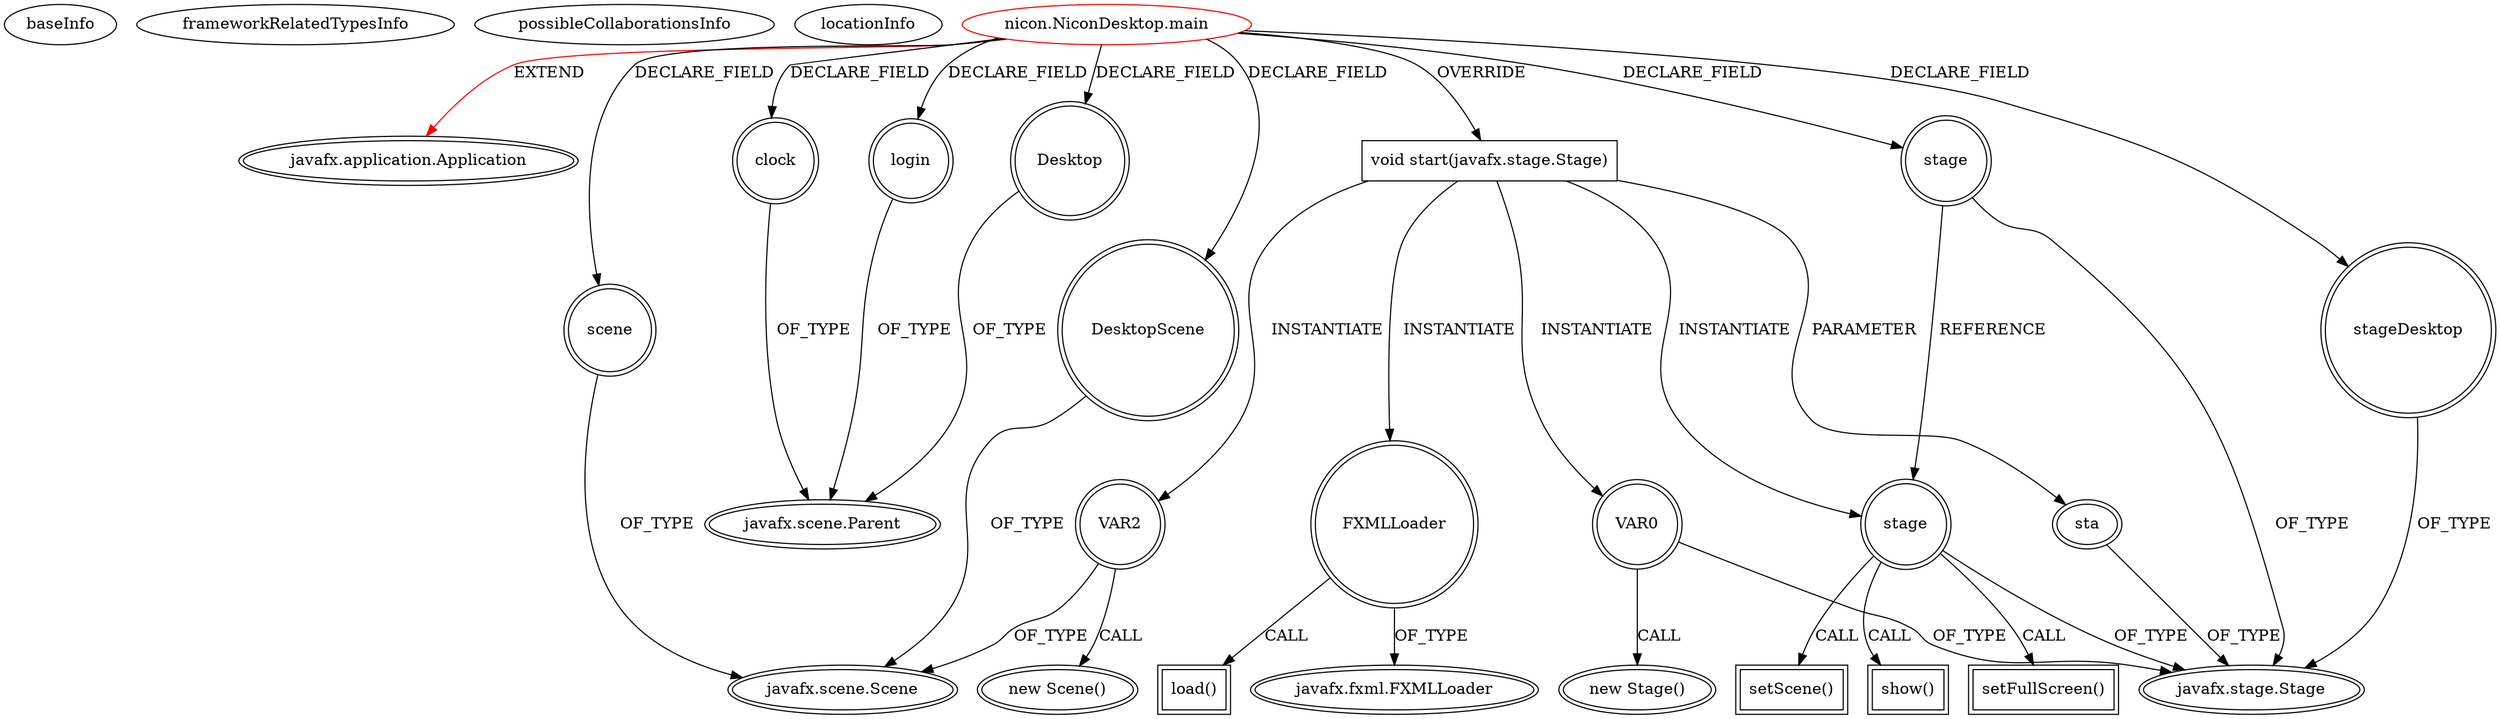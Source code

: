 digraph {
baseInfo[graphId=2528,category="extension_graph",isAnonymous=false,possibleRelation=false]
frameworkRelatedTypesInfo[0="javafx.application.Application"]
possibleCollaborationsInfo[]
locationInfo[projectName="dony1990-ProsDesktop",filePath="/dony1990-ProsDesktop/ProsDesktop-master/src/nicon/NiconDesktop/main.java",contextSignature="main",graphId="2528"]
0[label="nicon.NiconDesktop.main",vertexType="ROOT_CLIENT_CLASS_DECLARATION",isFrameworkType=false,color=red]
1[label="javafx.application.Application",vertexType="FRAMEWORK_CLASS_TYPE",isFrameworkType=true,peripheries=2]
2[label="Desktop",vertexType="FIELD_DECLARATION",isFrameworkType=true,peripheries=2,shape=circle]
3[label="javafx.scene.Parent",vertexType="FRAMEWORK_CLASS_TYPE",isFrameworkType=true,peripheries=2]
4[label="DesktopScene",vertexType="FIELD_DECLARATION",isFrameworkType=true,peripheries=2,shape=circle]
5[label="javafx.scene.Scene",vertexType="FRAMEWORK_CLASS_TYPE",isFrameworkType=true,peripheries=2]
6[label="clock",vertexType="FIELD_DECLARATION",isFrameworkType=true,peripheries=2,shape=circle]
8[label="login",vertexType="FIELD_DECLARATION",isFrameworkType=true,peripheries=2,shape=circle]
10[label="scene",vertexType="FIELD_DECLARATION",isFrameworkType=true,peripheries=2,shape=circle]
12[label="stage",vertexType="FIELD_DECLARATION",isFrameworkType=true,peripheries=2,shape=circle]
13[label="javafx.stage.Stage",vertexType="FRAMEWORK_CLASS_TYPE",isFrameworkType=true,peripheries=2]
14[label="stageDesktop",vertexType="FIELD_DECLARATION",isFrameworkType=true,peripheries=2,shape=circle]
16[label="void start(javafx.stage.Stage)",vertexType="OVERRIDING_METHOD_DECLARATION",isFrameworkType=false,shape=box]
17[label="sta",vertexType="PARAMETER_DECLARATION",isFrameworkType=true,peripheries=2]
20[label="VAR0",vertexType="VARIABLE_EXPRESION",isFrameworkType=true,peripheries=2,shape=circle]
19[label="new Stage()",vertexType="CONSTRUCTOR_CALL",isFrameworkType=true,peripheries=2]
22[label="FXMLLoader",vertexType="VARIABLE_EXPRESION",isFrameworkType=true,peripheries=2,shape=circle]
24[label="javafx.fxml.FXMLLoader",vertexType="FRAMEWORK_CLASS_TYPE",isFrameworkType=true,peripheries=2]
23[label="load()",vertexType="INSIDE_CALL",isFrameworkType=true,peripheries=2,shape=box]
26[label="VAR2",vertexType="VARIABLE_EXPRESION",isFrameworkType=true,peripheries=2,shape=circle]
25[label="new Scene()",vertexType="CONSTRUCTOR_CALL",isFrameworkType=true,peripheries=2]
28[label="stage",vertexType="VARIABLE_EXPRESION",isFrameworkType=true,peripheries=2,shape=circle]
29[label="setScene()",vertexType="INSIDE_CALL",isFrameworkType=true,peripheries=2,shape=box]
32[label="show()",vertexType="INSIDE_CALL",isFrameworkType=true,peripheries=2,shape=box]
34[label="setFullScreen()",vertexType="INSIDE_CALL",isFrameworkType=true,peripheries=2,shape=box]
0->1[label="EXTEND",color=red]
0->2[label="DECLARE_FIELD"]
2->3[label="OF_TYPE"]
0->4[label="DECLARE_FIELD"]
4->5[label="OF_TYPE"]
0->6[label="DECLARE_FIELD"]
6->3[label="OF_TYPE"]
0->8[label="DECLARE_FIELD"]
8->3[label="OF_TYPE"]
0->10[label="DECLARE_FIELD"]
10->5[label="OF_TYPE"]
0->12[label="DECLARE_FIELD"]
12->13[label="OF_TYPE"]
0->14[label="DECLARE_FIELD"]
14->13[label="OF_TYPE"]
0->16[label="OVERRIDE"]
17->13[label="OF_TYPE"]
16->17[label="PARAMETER"]
16->20[label="INSTANTIATE"]
20->13[label="OF_TYPE"]
20->19[label="CALL"]
16->22[label="INSTANTIATE"]
22->24[label="OF_TYPE"]
22->23[label="CALL"]
16->26[label="INSTANTIATE"]
26->5[label="OF_TYPE"]
26->25[label="CALL"]
16->28[label="INSTANTIATE"]
12->28[label="REFERENCE"]
28->13[label="OF_TYPE"]
28->29[label="CALL"]
28->32[label="CALL"]
28->34[label="CALL"]
}

